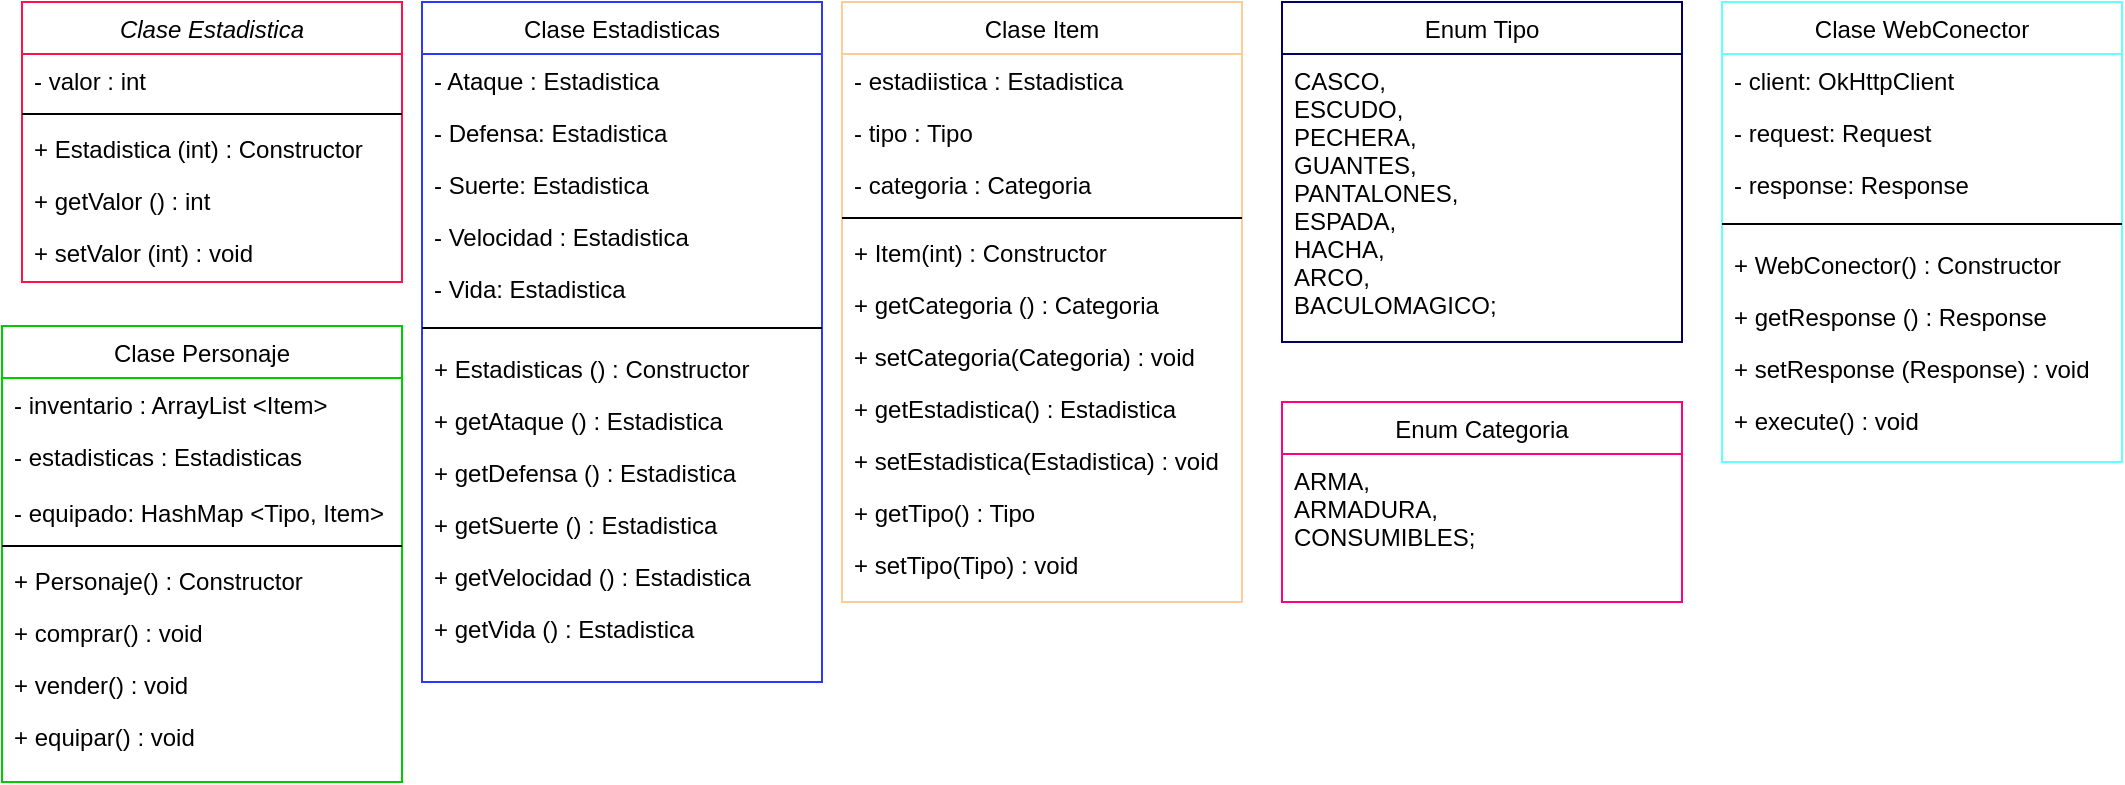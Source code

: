 <mxfile version="13.7.3" type="device"><diagram id="C5RBs43oDa-KdzZeNtuy" name="Page-1"><mxGraphModel dx="852" dy="494" grid="1" gridSize="10" guides="1" tooltips="1" connect="1" arrows="1" fold="1" page="1" pageScale="1" pageWidth="827" pageHeight="1169" math="0" shadow="0"><root><mxCell id="WIyWlLk6GJQsqaUBKTNV-0"/><mxCell id="WIyWlLk6GJQsqaUBKTNV-1" parent="WIyWlLk6GJQsqaUBKTNV-0"/><mxCell id="zkfFHV4jXpPFQw0GAbJ--0" value="Clase Estadistica" style="swimlane;fontStyle=2;align=center;verticalAlign=top;childLayout=stackLayout;horizontal=1;startSize=26;horizontalStack=0;resizeParent=1;resizeLast=0;collapsible=1;marginBottom=0;rounded=0;shadow=0;strokeWidth=1;strokeColor=#FF1249;" parent="WIyWlLk6GJQsqaUBKTNV-1" vertex="1"><mxGeometry x="40" y="40" width="190" height="140" as="geometry"><mxRectangle x="230" y="140" width="160" height="26" as="alternateBounds"/></mxGeometry></mxCell><mxCell id="zkfFHV4jXpPFQw0GAbJ--1" value="- valor : int" style="text;align=left;verticalAlign=top;spacingLeft=4;spacingRight=4;overflow=hidden;rotatable=0;points=[[0,0.5],[1,0.5]];portConstraint=eastwest;" parent="zkfFHV4jXpPFQw0GAbJ--0" vertex="1"><mxGeometry y="26" width="190" height="26" as="geometry"/></mxCell><mxCell id="zkfFHV4jXpPFQw0GAbJ--4" value="" style="line;html=1;strokeWidth=1;align=left;verticalAlign=middle;spacingTop=-1;spacingLeft=3;spacingRight=3;rotatable=0;labelPosition=right;points=[];portConstraint=eastwest;" parent="zkfFHV4jXpPFQw0GAbJ--0" vertex="1"><mxGeometry y="52" width="190" height="8" as="geometry"/></mxCell><mxCell id="zkfFHV4jXpPFQw0GAbJ--5" value="+ Estadistica (int) : Constructor" style="text;align=left;verticalAlign=top;spacingLeft=4;spacingRight=4;overflow=hidden;rotatable=0;points=[[0,0.5],[1,0.5]];portConstraint=eastwest;" parent="zkfFHV4jXpPFQw0GAbJ--0" vertex="1"><mxGeometry y="60" width="190" height="26" as="geometry"/></mxCell><mxCell id="395wm55PFrplVA3dEBFz-0" value="+ getValor () : int  " style="text;align=left;verticalAlign=top;spacingLeft=4;spacingRight=4;overflow=hidden;rotatable=0;points=[[0,0.5],[1,0.5]];portConstraint=eastwest;" parent="zkfFHV4jXpPFQw0GAbJ--0" vertex="1"><mxGeometry y="86" width="190" height="26" as="geometry"/></mxCell><mxCell id="395wm55PFrplVA3dEBFz-3" value="+ setValor (int) : void" style="text;align=left;verticalAlign=top;spacingLeft=4;spacingRight=4;overflow=hidden;rotatable=0;points=[[0,0.5],[1,0.5]];portConstraint=eastwest;" parent="zkfFHV4jXpPFQw0GAbJ--0" vertex="1"><mxGeometry y="112" width="190" height="26" as="geometry"/></mxCell><mxCell id="zkfFHV4jXpPFQw0GAbJ--13" value="Clase Estadisticas" style="swimlane;fontStyle=0;align=center;verticalAlign=top;childLayout=stackLayout;horizontal=1;startSize=26;horizontalStack=0;resizeParent=1;resizeLast=0;collapsible=1;marginBottom=0;rounded=0;shadow=0;strokeWidth=1;strokeColor=#2B39FF;" parent="WIyWlLk6GJQsqaUBKTNV-1" vertex="1"><mxGeometry x="240" y="40" width="200" height="340" as="geometry"><mxRectangle x="340" y="380" width="170" height="26" as="alternateBounds"/></mxGeometry></mxCell><mxCell id="zkfFHV4jXpPFQw0GAbJ--14" value="- Ataque : Estadistica" style="text;align=left;verticalAlign=top;spacingLeft=4;spacingRight=4;overflow=hidden;rotatable=0;points=[[0,0.5],[1,0.5]];portConstraint=eastwest;" parent="zkfFHV4jXpPFQw0GAbJ--13" vertex="1"><mxGeometry y="26" width="200" height="26" as="geometry"/></mxCell><mxCell id="395wm55PFrplVA3dEBFz-4" value="- Defensa: Estadistica" style="text;align=left;verticalAlign=top;spacingLeft=4;spacingRight=4;overflow=hidden;rotatable=0;points=[[0,0.5],[1,0.5]];portConstraint=eastwest;" parent="zkfFHV4jXpPFQw0GAbJ--13" vertex="1"><mxGeometry y="52" width="200" height="26" as="geometry"/></mxCell><mxCell id="395wm55PFrplVA3dEBFz-5" value="- Suerte: Estadistica" style="text;align=left;verticalAlign=top;spacingLeft=4;spacingRight=4;overflow=hidden;rotatable=0;points=[[0,0.5],[1,0.5]];portConstraint=eastwest;" parent="zkfFHV4jXpPFQw0GAbJ--13" vertex="1"><mxGeometry y="78" width="200" height="26" as="geometry"/></mxCell><mxCell id="395wm55PFrplVA3dEBFz-6" value="- Velocidad : Estadistica" style="text;align=left;verticalAlign=top;spacingLeft=4;spacingRight=4;overflow=hidden;rotatable=0;points=[[0,0.5],[1,0.5]];portConstraint=eastwest;" parent="zkfFHV4jXpPFQw0GAbJ--13" vertex="1"><mxGeometry y="104" width="200" height="26" as="geometry"/></mxCell><mxCell id="395wm55PFrplVA3dEBFz-7" value="- Vida: Estadistica" style="text;align=left;verticalAlign=top;spacingLeft=4;spacingRight=4;overflow=hidden;rotatable=0;points=[[0,0.5],[1,0.5]];portConstraint=eastwest;" parent="zkfFHV4jXpPFQw0GAbJ--13" vertex="1"><mxGeometry y="130" width="200" height="26" as="geometry"/></mxCell><mxCell id="zkfFHV4jXpPFQw0GAbJ--15" value="" style="line;html=1;strokeWidth=1;align=left;verticalAlign=middle;spacingTop=-1;spacingLeft=3;spacingRight=3;rotatable=0;labelPosition=right;points=[];portConstraint=eastwest;" parent="zkfFHV4jXpPFQw0GAbJ--13" vertex="1"><mxGeometry y="156" width="200" height="14" as="geometry"/></mxCell><mxCell id="395wm55PFrplVA3dEBFz-8" value="+ Estadisticas () : Constructor" style="text;align=left;verticalAlign=top;spacingLeft=4;spacingRight=4;overflow=hidden;rotatable=0;points=[[0,0.5],[1,0.5]];portConstraint=eastwest;" parent="zkfFHV4jXpPFQw0GAbJ--13" vertex="1"><mxGeometry y="170" width="200" height="26" as="geometry"/></mxCell><mxCell id="395wm55PFrplVA3dEBFz-9" value="+ getAtaque () : Estadistica  " style="text;align=left;verticalAlign=top;spacingLeft=4;spacingRight=4;overflow=hidden;rotatable=0;points=[[0,0.5],[1,0.5]];portConstraint=eastwest;" parent="zkfFHV4jXpPFQw0GAbJ--13" vertex="1"><mxGeometry y="196" width="200" height="26" as="geometry"/></mxCell><mxCell id="395wm55PFrplVA3dEBFz-10" value="+ getDefensa () : Estadistica  " style="text;align=left;verticalAlign=top;spacingLeft=4;spacingRight=4;overflow=hidden;rotatable=0;points=[[0,0.5],[1,0.5]];portConstraint=eastwest;" parent="zkfFHV4jXpPFQw0GAbJ--13" vertex="1"><mxGeometry y="222" width="200" height="26" as="geometry"/></mxCell><mxCell id="395wm55PFrplVA3dEBFz-11" value="+ getSuerte () : Estadistica  " style="text;align=left;verticalAlign=top;spacingLeft=4;spacingRight=4;overflow=hidden;rotatable=0;points=[[0,0.5],[1,0.5]];portConstraint=eastwest;" parent="zkfFHV4jXpPFQw0GAbJ--13" vertex="1"><mxGeometry y="248" width="200" height="26" as="geometry"/></mxCell><mxCell id="395wm55PFrplVA3dEBFz-12" value="+ getVelocidad () : Estadistica " style="text;align=left;verticalAlign=top;spacingLeft=4;spacingRight=4;overflow=hidden;rotatable=0;points=[[0,0.5],[1,0.5]];portConstraint=eastwest;" parent="zkfFHV4jXpPFQw0GAbJ--13" vertex="1"><mxGeometry y="274" width="200" height="26" as="geometry"/></mxCell><mxCell id="395wm55PFrplVA3dEBFz-13" value="+ getVida () : Estadistica  " style="text;align=left;verticalAlign=top;spacingLeft=4;spacingRight=4;overflow=hidden;rotatable=0;points=[[0,0.5],[1,0.5]];portConstraint=eastwest;" parent="zkfFHV4jXpPFQw0GAbJ--13" vertex="1"><mxGeometry y="300" width="200" height="26" as="geometry"/></mxCell><mxCell id="zkfFHV4jXpPFQw0GAbJ--17" value="Clase Item" style="swimlane;fontStyle=0;align=center;verticalAlign=top;childLayout=stackLayout;horizontal=1;startSize=26;horizontalStack=0;resizeParent=1;resizeLast=0;collapsible=1;marginBottom=0;rounded=0;shadow=0;strokeWidth=1;strokeColor=#FFCC99;" parent="WIyWlLk6GJQsqaUBKTNV-1" vertex="1"><mxGeometry x="450" y="40" width="200" height="300" as="geometry"><mxRectangle x="550" y="140" width="160" height="26" as="alternateBounds"/></mxGeometry></mxCell><mxCell id="zkfFHV4jXpPFQw0GAbJ--18" value="- estadiistica : Estadistica" style="text;align=left;verticalAlign=top;spacingLeft=4;spacingRight=4;overflow=hidden;rotatable=0;points=[[0,0.5],[1,0.5]];portConstraint=eastwest;" parent="zkfFHV4jXpPFQw0GAbJ--17" vertex="1"><mxGeometry y="26" width="200" height="26" as="geometry"/></mxCell><mxCell id="zkfFHV4jXpPFQw0GAbJ--19" value="- tipo : Tipo" style="text;align=left;verticalAlign=top;spacingLeft=4;spacingRight=4;overflow=hidden;rotatable=0;points=[[0,0.5],[1,0.5]];portConstraint=eastwest;rounded=0;shadow=0;html=0;" parent="zkfFHV4jXpPFQw0GAbJ--17" vertex="1"><mxGeometry y="52" width="200" height="26" as="geometry"/></mxCell><mxCell id="zkfFHV4jXpPFQw0GAbJ--20" value="- categoria : Categoria" style="text;align=left;verticalAlign=top;spacingLeft=4;spacingRight=4;overflow=hidden;rotatable=0;points=[[0,0.5],[1,0.5]];portConstraint=eastwest;rounded=0;shadow=0;html=0;" parent="zkfFHV4jXpPFQw0GAbJ--17" vertex="1"><mxGeometry y="78" width="200" height="26" as="geometry"/></mxCell><mxCell id="zkfFHV4jXpPFQw0GAbJ--23" value="" style="line;html=1;strokeWidth=1;align=left;verticalAlign=middle;spacingTop=-1;spacingLeft=3;spacingRight=3;rotatable=0;labelPosition=right;points=[];portConstraint=eastwest;" parent="zkfFHV4jXpPFQw0GAbJ--17" vertex="1"><mxGeometry y="104" width="200" height="8" as="geometry"/></mxCell><mxCell id="395wm55PFrplVA3dEBFz-14" value="+ Item(int) : Constructor" style="text;align=left;verticalAlign=top;spacingLeft=4;spacingRight=4;overflow=hidden;rotatable=0;points=[[0,0.5],[1,0.5]];portConstraint=eastwest;" parent="zkfFHV4jXpPFQw0GAbJ--17" vertex="1"><mxGeometry y="112" width="200" height="26" as="geometry"/></mxCell><mxCell id="395wm55PFrplVA3dEBFz-15" value="+ getCategoria () : Categoria" style="text;align=left;verticalAlign=top;spacingLeft=4;spacingRight=4;overflow=hidden;rotatable=0;points=[[0,0.5],[1,0.5]];portConstraint=eastwest;" parent="zkfFHV4jXpPFQw0GAbJ--17" vertex="1"><mxGeometry y="138" width="200" height="26" as="geometry"/></mxCell><mxCell id="395wm55PFrplVA3dEBFz-16" value="+ setCategoria(Categoria) : void" style="text;align=left;verticalAlign=top;spacingLeft=4;spacingRight=4;overflow=hidden;rotatable=0;points=[[0,0.5],[1,0.5]];portConstraint=eastwest;" parent="zkfFHV4jXpPFQw0GAbJ--17" vertex="1"><mxGeometry y="164" width="200" height="26" as="geometry"/></mxCell><mxCell id="395wm55PFrplVA3dEBFz-17" value="+ getEstadistica() : Estadistica" style="text;align=left;verticalAlign=top;spacingLeft=4;spacingRight=4;overflow=hidden;rotatable=0;points=[[0,0.5],[1,0.5]];portConstraint=eastwest;" parent="zkfFHV4jXpPFQw0GAbJ--17" vertex="1"><mxGeometry y="190" width="200" height="26" as="geometry"/></mxCell><mxCell id="395wm55PFrplVA3dEBFz-18" value="+ setEstadistica(Estadistica) : void" style="text;align=left;verticalAlign=top;spacingLeft=4;spacingRight=4;overflow=hidden;rotatable=0;points=[[0,0.5],[1,0.5]];portConstraint=eastwest;" parent="zkfFHV4jXpPFQw0GAbJ--17" vertex="1"><mxGeometry y="216" width="200" height="26" as="geometry"/></mxCell><mxCell id="395wm55PFrplVA3dEBFz-19" value="+ getTipo() : Tipo" style="text;align=left;verticalAlign=top;spacingLeft=4;spacingRight=4;overflow=hidden;rotatable=0;points=[[0,0.5],[1,0.5]];portConstraint=eastwest;" parent="zkfFHV4jXpPFQw0GAbJ--17" vertex="1"><mxGeometry y="242" width="200" height="26" as="geometry"/></mxCell><mxCell id="395wm55PFrplVA3dEBFz-20" value="+ setTipo(Tipo) : void" style="text;align=left;verticalAlign=top;spacingLeft=4;spacingRight=4;overflow=hidden;rotatable=0;points=[[0,0.5],[1,0.5]];portConstraint=eastwest;" parent="zkfFHV4jXpPFQw0GAbJ--17" vertex="1"><mxGeometry y="268" width="200" height="26" as="geometry"/></mxCell><mxCell id="zkfFHV4jXpPFQw0GAbJ--6" value="Clase Personaje" style="swimlane;fontStyle=0;align=center;verticalAlign=top;childLayout=stackLayout;horizontal=1;startSize=26;horizontalStack=0;resizeParent=1;resizeLast=0;collapsible=1;marginBottom=0;rounded=0;shadow=0;strokeWidth=1;strokeColor=#00CC00;" parent="WIyWlLk6GJQsqaUBKTNV-1" vertex="1"><mxGeometry x="30" y="202" width="200" height="228" as="geometry"><mxRectangle x="130" y="380" width="160" height="26" as="alternateBounds"/></mxGeometry></mxCell><mxCell id="zkfFHV4jXpPFQw0GAbJ--7" value="- inventario : ArrayList &lt;Item&gt;" style="text;align=left;verticalAlign=top;spacingLeft=4;spacingRight=4;overflow=hidden;rotatable=0;points=[[0,0.5],[1,0.5]];portConstraint=eastwest;" parent="zkfFHV4jXpPFQw0GAbJ--6" vertex="1"><mxGeometry y="26" width="200" height="26" as="geometry"/></mxCell><mxCell id="zkfFHV4jXpPFQw0GAbJ--8" value="- estadisticas : Estadisticas" style="text;align=left;verticalAlign=top;spacingLeft=4;spacingRight=4;overflow=hidden;rotatable=0;points=[[0,0.5],[1,0.5]];portConstraint=eastwest;rounded=0;shadow=0;html=0;" parent="zkfFHV4jXpPFQw0GAbJ--6" vertex="1"><mxGeometry y="52" width="200" height="28" as="geometry"/></mxCell><mxCell id="395wm55PFrplVA3dEBFz-21" value="- equipado: HashMap &lt;Tipo, Item&gt;" style="text;align=left;verticalAlign=top;spacingLeft=4;spacingRight=4;overflow=hidden;rotatable=0;points=[[0,0.5],[1,0.5]];portConstraint=eastwest;" parent="zkfFHV4jXpPFQw0GAbJ--6" vertex="1"><mxGeometry y="80" width="200" height="26" as="geometry"/></mxCell><mxCell id="zkfFHV4jXpPFQw0GAbJ--9" value="" style="line;html=1;strokeWidth=1;align=left;verticalAlign=middle;spacingTop=-1;spacingLeft=3;spacingRight=3;rotatable=0;labelPosition=right;points=[];portConstraint=eastwest;" parent="zkfFHV4jXpPFQw0GAbJ--6" vertex="1"><mxGeometry y="106" width="200" height="8" as="geometry"/></mxCell><mxCell id="395wm55PFrplVA3dEBFz-22" value="+ Personaje() : Constructor" style="text;align=left;verticalAlign=top;spacingLeft=4;spacingRight=4;overflow=hidden;rotatable=0;points=[[0,0.5],[1,0.5]];portConstraint=eastwest;" parent="zkfFHV4jXpPFQw0GAbJ--6" vertex="1"><mxGeometry y="114" width="200" height="26" as="geometry"/></mxCell><mxCell id="395wm55PFrplVA3dEBFz-23" value="+ comprar() : void" style="text;align=left;verticalAlign=top;spacingLeft=4;spacingRight=4;overflow=hidden;rotatable=0;points=[[0,0.5],[1,0.5]];portConstraint=eastwest;" parent="zkfFHV4jXpPFQw0GAbJ--6" vertex="1"><mxGeometry y="140" width="200" height="26" as="geometry"/></mxCell><mxCell id="395wm55PFrplVA3dEBFz-24" value="+ vender() : void" style="text;align=left;verticalAlign=top;spacingLeft=4;spacingRight=4;overflow=hidden;rotatable=0;points=[[0,0.5],[1,0.5]];portConstraint=eastwest;" parent="zkfFHV4jXpPFQw0GAbJ--6" vertex="1"><mxGeometry y="166" width="200" height="26" as="geometry"/></mxCell><mxCell id="395wm55PFrplVA3dEBFz-25" value="+ equipar() : void" style="text;align=left;verticalAlign=top;spacingLeft=4;spacingRight=4;overflow=hidden;rotatable=0;points=[[0,0.5],[1,0.5]];portConstraint=eastwest;" parent="zkfFHV4jXpPFQw0GAbJ--6" vertex="1"><mxGeometry y="192" width="200" height="26" as="geometry"/></mxCell><mxCell id="395wm55PFrplVA3dEBFz-26" value="Enum Tipo" style="swimlane;fontStyle=0;align=center;verticalAlign=top;childLayout=stackLayout;horizontal=1;startSize=26;horizontalStack=0;resizeParent=1;resizeLast=0;collapsible=1;marginBottom=0;rounded=0;shadow=0;strokeWidth=1;strokeColor=#000066;" parent="WIyWlLk6GJQsqaUBKTNV-1" vertex="1"><mxGeometry x="670" y="40" width="200" height="170" as="geometry"><mxRectangle x="550" y="140" width="160" height="26" as="alternateBounds"/></mxGeometry></mxCell><mxCell id="395wm55PFrplVA3dEBFz-27" value="CASCO,&#10;&#9;ESCUDO,&#10;&#9;PECHERA,&#10;&#9;GUANTES,&#10;&#9;PANTALONES,&#10;&#9;ESPADA,&#10;&#9;HACHA,&#10;&#9;ARCO,&#10;&#9;BACULOMAGICO;" style="text;align=left;verticalAlign=top;spacingLeft=4;spacingRight=4;overflow=hidden;rotatable=0;points=[[0,0.5],[1,0.5]];portConstraint=eastwest;" parent="395wm55PFrplVA3dEBFz-26" vertex="1"><mxGeometry y="26" width="200" height="144" as="geometry"/></mxCell><mxCell id="395wm55PFrplVA3dEBFz-38" value="Enum Categoria" style="swimlane;fontStyle=0;align=center;verticalAlign=top;childLayout=stackLayout;horizontal=1;startSize=26;horizontalStack=0;resizeParent=1;resizeLast=0;collapsible=1;marginBottom=0;rounded=0;shadow=0;strokeWidth=1;strokeColor=#FF0080;" parent="WIyWlLk6GJQsqaUBKTNV-1" vertex="1"><mxGeometry x="670" y="240" width="200" height="100" as="geometry"><mxRectangle x="550" y="140" width="160" height="26" as="alternateBounds"/></mxGeometry></mxCell><mxCell id="395wm55PFrplVA3dEBFz-39" value="ARMA,&#10;&#9;ARMADURA,&#10;&#9;CONSUMIBLES;" style="text;align=left;verticalAlign=top;spacingLeft=4;spacingRight=4;overflow=hidden;rotatable=0;points=[[0,0.5],[1,0.5]];portConstraint=eastwest;strokeColor=#FF0080;" parent="395wm55PFrplVA3dEBFz-38" vertex="1"><mxGeometry y="26" width="200" height="74" as="geometry"/></mxCell><mxCell id="J-SuStL5Aa2C-s0CyWVC-0" value="Clase WebConector" style="swimlane;fontStyle=0;align=center;verticalAlign=top;childLayout=stackLayout;horizontal=1;startSize=26;horizontalStack=0;resizeParent=1;resizeLast=0;collapsible=1;marginBottom=0;rounded=0;shadow=0;strokeWidth=1;strokeColor=#66FFFF;" parent="WIyWlLk6GJQsqaUBKTNV-1" vertex="1"><mxGeometry x="890" y="40" width="200" height="230" as="geometry"><mxRectangle x="340" y="380" width="170" height="26" as="alternateBounds"/></mxGeometry></mxCell><mxCell id="J-SuStL5Aa2C-s0CyWVC-1" value="- client: OkHttpClient" style="text;align=left;verticalAlign=top;spacingLeft=4;spacingRight=4;overflow=hidden;rotatable=0;points=[[0,0.5],[1,0.5]];portConstraint=eastwest;" parent="J-SuStL5Aa2C-s0CyWVC-0" vertex="1"><mxGeometry y="26" width="200" height="26" as="geometry"/></mxCell><mxCell id="J-SuStL5Aa2C-s0CyWVC-2" value="- request: Request" style="text;align=left;verticalAlign=top;spacingLeft=4;spacingRight=4;overflow=hidden;rotatable=0;points=[[0,0.5],[1,0.5]];portConstraint=eastwest;" parent="J-SuStL5Aa2C-s0CyWVC-0" vertex="1"><mxGeometry y="52" width="200" height="26" as="geometry"/></mxCell><mxCell id="J-SuStL5Aa2C-s0CyWVC-3" value="- response: Response" style="text;align=left;verticalAlign=top;spacingLeft=4;spacingRight=4;overflow=hidden;rotatable=0;points=[[0,0.5],[1,0.5]];portConstraint=eastwest;" parent="J-SuStL5Aa2C-s0CyWVC-0" vertex="1"><mxGeometry y="78" width="200" height="26" as="geometry"/></mxCell><mxCell id="J-SuStL5Aa2C-s0CyWVC-6" value="" style="line;html=1;strokeWidth=1;align=left;verticalAlign=middle;spacingTop=-1;spacingLeft=3;spacingRight=3;rotatable=0;labelPosition=right;points=[];portConstraint=eastwest;" parent="J-SuStL5Aa2C-s0CyWVC-0" vertex="1"><mxGeometry y="104" width="200" height="14" as="geometry"/></mxCell><mxCell id="J-SuStL5Aa2C-s0CyWVC-7" value="+ WebConector() : Constructor" style="text;align=left;verticalAlign=top;spacingLeft=4;spacingRight=4;overflow=hidden;rotatable=0;points=[[0,0.5],[1,0.5]];portConstraint=eastwest;" parent="J-SuStL5Aa2C-s0CyWVC-0" vertex="1"><mxGeometry y="118" width="200" height="26" as="geometry"/></mxCell><mxCell id="J-SuStL5Aa2C-s0CyWVC-8" value="+ getResponse () : Response" style="text;align=left;verticalAlign=top;spacingLeft=4;spacingRight=4;overflow=hidden;rotatable=0;points=[[0,0.5],[1,0.5]];portConstraint=eastwest;" parent="J-SuStL5Aa2C-s0CyWVC-0" vertex="1"><mxGeometry y="144" width="200" height="26" as="geometry"/></mxCell><mxCell id="J-SuStL5Aa2C-s0CyWVC-9" value="+ setResponse (Response) : void" style="text;align=left;verticalAlign=top;spacingLeft=4;spacingRight=4;overflow=hidden;rotatable=0;points=[[0,0.5],[1,0.5]];portConstraint=eastwest;" parent="J-SuStL5Aa2C-s0CyWVC-0" vertex="1"><mxGeometry y="170" width="200" height="26" as="geometry"/></mxCell><mxCell id="J-SuStL5Aa2C-s0CyWVC-10" value="+ execute() : void" style="text;align=left;verticalAlign=top;spacingLeft=4;spacingRight=4;overflow=hidden;rotatable=0;points=[[0,0.5],[1,0.5]];portConstraint=eastwest;" parent="J-SuStL5Aa2C-s0CyWVC-0" vertex="1"><mxGeometry y="196" width="200" height="26" as="geometry"/></mxCell></root></mxGraphModel></diagram></mxfile>